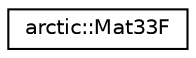 digraph "Graphical Class Hierarchy"
{
 // LATEX_PDF_SIZE
  edge [fontname="Helvetica",fontsize="10",labelfontname="Helvetica",labelfontsize="10"];
  node [fontname="Helvetica",fontsize="10",shape=record];
  rankdir="LR";
  Node0 [label="arctic::Mat33F",height=0.2,width=0.4,color="black", fillcolor="white", style="filled",URL="$structarctic_1_1_mat33_f.html",tooltip=" "];
}
